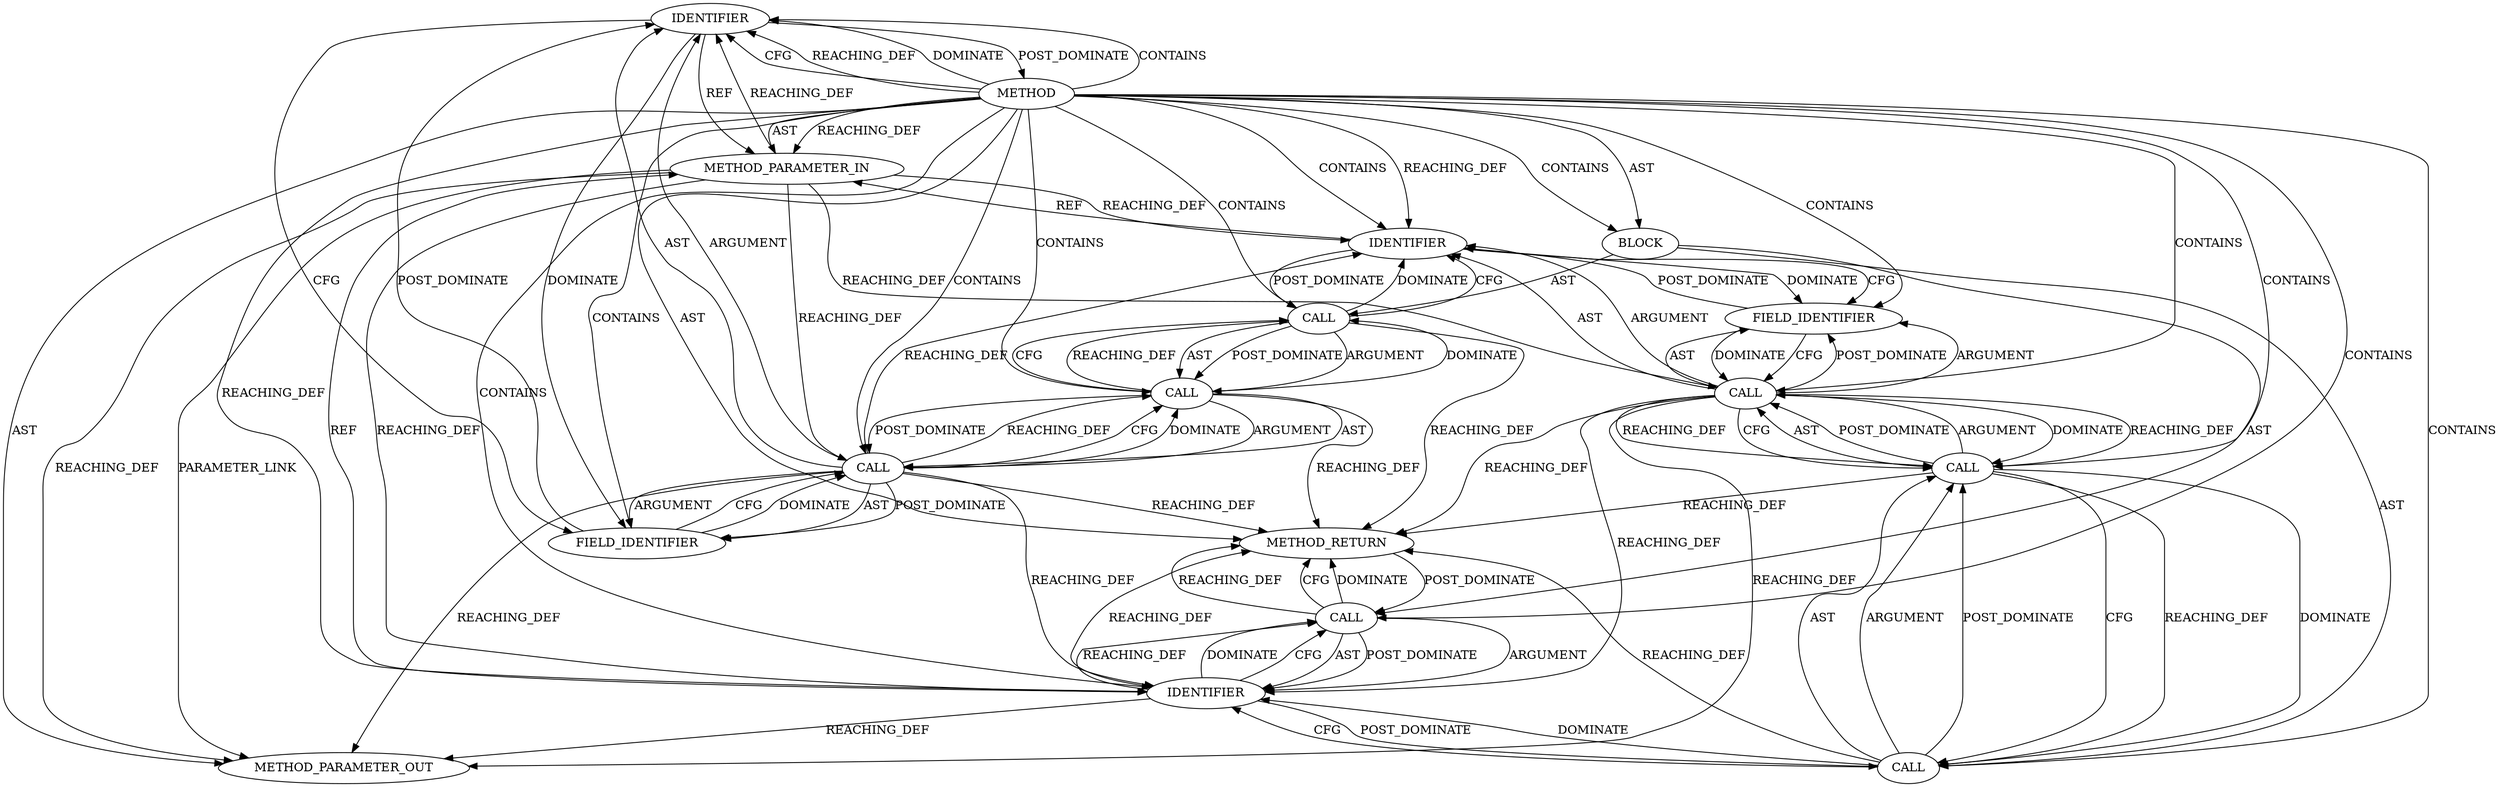 digraph {
  10080 [label=IDENTIFIER ORDER=1 ARGUMENT_INDEX=1 CODE="strp" COLUMN_NUMBER=11 LINE_NUMBER=614 TYPE_FULL_NAME="tls_strparser*" NAME="strp"]
  10086 [label=FIELD_IDENTIFIER ORDER=2 ARGUMENT_INDEX=2 CODE="work" COLUMN_NUMBER=20 LINE_NUMBER=616 CANONICAL_NAME="work"]
  10079 [label=CALL ORDER=1 ARGUMENT_INDEX=1 CODE="strp->stopped" COLUMN_NUMBER=11 METHOD_FULL_NAME="<operator>.indirectFieldAccess" LINE_NUMBER=614 TYPE_FULL_NAME="<empty>" DISPATCH_TYPE="STATIC_DISPATCH" SIGNATURE="" NAME="<operator>.indirectFieldAccess"]
  10083 [label=CALL ORDER=1 ARGUMENT_INDEX=1 CODE="&strp->work" COLUMN_NUMBER=19 METHOD_FULL_NAME="<operator>.addressOf" LINE_NUMBER=616 TYPE_FULL_NAME="<empty>" DISPATCH_TYPE="STATIC_DISPATCH" SIGNATURE="" NAME="<operator>.addressOf"]
  10075 [label=METHOD_PARAMETER_IN ORDER=1 CODE="struct tls_strparser *strp" IS_VARIADIC=false COLUMN_NUMBER=20 LINE_NUMBER=612 TYPE_FULL_NAME="tls_strparser*" EVALUATION_STRATEGY="BY_VALUE" INDEX=1 NAME="strp"]
  10089 [label=METHOD_RETURN ORDER=3 CODE="RET" COLUMN_NUMBER=1 LINE_NUMBER=612 TYPE_FULL_NAME="void" EVALUATION_STRATEGY="BY_VALUE"]
  10081 [label=FIELD_IDENTIFIER ORDER=2 ARGUMENT_INDEX=2 CODE="stopped" COLUMN_NUMBER=11 LINE_NUMBER=614 CANONICAL_NAME="stopped"]
  10082 [label=CALL ORDER=2 ARGUMENT_INDEX=-1 CODE="cancel_work_sync(&strp->work)" COLUMN_NUMBER=2 METHOD_FULL_NAME="cancel_work_sync" LINE_NUMBER=616 TYPE_FULL_NAME="<empty>" DISPATCH_TYPE="STATIC_DISPATCH" SIGNATURE="" NAME="cancel_work_sync"]
  10076 [label=BLOCK ORDER=2 ARGUMENT_INDEX=-1 CODE="{
	WARN_ON(!strp->stopped);

	cancel_work_sync(&strp->work);
	tls_strp_anchor_free(strp);
}" COLUMN_NUMBER=1 LINE_NUMBER=613 TYPE_FULL_NAME="void"]
  10078 [label=CALL ORDER=1 ARGUMENT_INDEX=1 CODE="!strp->stopped" COLUMN_NUMBER=10 METHOD_FULL_NAME="<operator>.logicalNot" LINE_NUMBER=614 TYPE_FULL_NAME="<empty>" DISPATCH_TYPE="STATIC_DISPATCH" SIGNATURE="" NAME="<operator>.logicalNot"]
  10084 [label=CALL ORDER=1 ARGUMENT_INDEX=1 CODE="strp->work" COLUMN_NUMBER=20 METHOD_FULL_NAME="<operator>.indirectFieldAccess" LINE_NUMBER=616 TYPE_FULL_NAME="<empty>" DISPATCH_TYPE="STATIC_DISPATCH" SIGNATURE="" NAME="<operator>.indirectFieldAccess"]
  10077 [label=CALL ORDER=1 ARGUMENT_INDEX=-1 CODE="WARN_ON(!strp->stopped)" COLUMN_NUMBER=2 METHOD_FULL_NAME="WARN_ON" LINE_NUMBER=614 TYPE_FULL_NAME="<empty>" DISPATCH_TYPE="STATIC_DISPATCH" SIGNATURE="" NAME="WARN_ON"]
  10088 [label=IDENTIFIER ORDER=1 ARGUMENT_INDEX=1 CODE="strp" COLUMN_NUMBER=23 LINE_NUMBER=617 TYPE_FULL_NAME="tls_strparser*" NAME="strp"]
  21545 [label=METHOD_PARAMETER_OUT ORDER=1 CODE="struct tls_strparser *strp" IS_VARIADIC=false COLUMN_NUMBER=20 LINE_NUMBER=612 TYPE_FULL_NAME="tls_strparser*" EVALUATION_STRATEGY="BY_VALUE" INDEX=1 NAME="strp"]
  10074 [label=METHOD COLUMN_NUMBER=1 LINE_NUMBER=612 COLUMN_NUMBER_END=1 IS_EXTERNAL=false SIGNATURE="void tls_strp_done (tls_strparser*)" NAME="tls_strp_done" AST_PARENT_TYPE="TYPE_DECL" AST_PARENT_FULL_NAME="tls_strp.c:<global>" ORDER=26 CODE="void tls_strp_done(struct tls_strparser *strp)
{
	WARN_ON(!strp->stopped);

	cancel_work_sync(&strp->work);
	tls_strp_anchor_free(strp);
}" FULL_NAME="tls_strp_done" LINE_NUMBER_END=618 FILENAME="tls_strp.c"]
  10085 [label=IDENTIFIER ORDER=1 ARGUMENT_INDEX=1 CODE="strp" COLUMN_NUMBER=20 LINE_NUMBER=616 TYPE_FULL_NAME="tls_strparser*" NAME="strp"]
  10087 [label=CALL ORDER=3 ARGUMENT_INDEX=-1 CODE="tls_strp_anchor_free(strp)" COLUMN_NUMBER=2 METHOD_FULL_NAME="tls_strp_anchor_free" LINE_NUMBER=617 TYPE_FULL_NAME="<empty>" DISPATCH_TYPE="STATIC_DISPATCH" SIGNATURE="" NAME="tls_strp_anchor_free"]
  10078 -> 10077 [label=DOMINATE ]
  10079 -> 21545 [label=REACHING_DEF VARIABLE="strp->stopped"]
  10085 -> 10086 [label=CFG ]
  10078 -> 10077 [label=CFG ]
  10083 -> 10084 [label=AST ]
  10083 -> 10082 [label=CFG ]
  10074 -> 21545 [label=AST ]
  10079 -> 10088 [label=REACHING_DEF VARIABLE="strp->stopped"]
  10088 -> 10087 [label=REACHING_DEF VARIABLE="strp"]
  10084 -> 10085 [label=AST ]
  10084 -> 21545 [label=REACHING_DEF VARIABLE="strp->work"]
  10074 -> 10075 [label=AST ]
  10087 -> 10088 [label=ARGUMENT ]
  10084 -> 10085 [label=ARGUMENT ]
  10083 -> 10084 [label=POST_DOMINATE ]
  10081 -> 10079 [label=CFG ]
  10080 -> 10081 [label=CFG ]
  10074 -> 10076 [label=AST ]
  10083 -> 10089 [label=REACHING_DEF VARIABLE="&strp->work"]
  10076 -> 10082 [label=AST ]
  10085 -> 10086 [label=DOMINATE ]
  10083 -> 10082 [label=REACHING_DEF VARIABLE="&strp->work"]
  10074 -> 10083 [label=CONTAINS ]
  10077 -> 10085 [label=DOMINATE ]
  10077 -> 10078 [label=AST ]
  10078 -> 10079 [label=POST_DOMINATE ]
  10082 -> 10088 [label=DOMINATE ]
  10078 -> 10077 [label=REACHING_DEF VARIABLE="!strp->stopped"]
  10079 -> 10078 [label=REACHING_DEF VARIABLE="strp->stopped"]
  10077 -> 10089 [label=REACHING_DEF VARIABLE="WARN_ON(!strp->stopped)"]
  10078 -> 10089 [label=REACHING_DEF VARIABLE="!strp->stopped"]
  10085 -> 10077 [label=POST_DOMINATE ]
  10088 -> 10089 [label=REACHING_DEF VARIABLE="strp"]
  10088 -> 10087 [label=DOMINATE ]
  10084 -> 10089 [label=REACHING_DEF VARIABLE="strp->work"]
  10079 -> 10078 [label=CFG ]
  10084 -> 10083 [label=DOMINATE ]
  10076 -> 10077 [label=AST ]
  10082 -> 10083 [label=AST ]
  10074 -> 10086 [label=CONTAINS ]
  10076 -> 10087 [label=AST ]
  10085 -> 10075 [label=REF ]
  10077 -> 10085 [label=CFG ]
  10079 -> 10085 [label=REACHING_DEF VARIABLE="strp->stopped"]
  10089 -> 10087 [label=POST_DOMINATE ]
  10074 -> 10088 [label=CONTAINS ]
  10082 -> 10083 [label=ARGUMENT ]
  10082 -> 10088 [label=CFG ]
  10080 -> 10074 [label=POST_DOMINATE ]
  10074 -> 10080 [label=CONTAINS ]
  10087 -> 10088 [label=AST ]
  10079 -> 10080 [label=AST ]
  10074 -> 10084 [label=CONTAINS ]
  10084 -> 10086 [label=POST_DOMINATE ]
  10082 -> 10083 [label=POST_DOMINATE ]
  10084 -> 10088 [label=REACHING_DEF VARIABLE="strp->work"]
  10075 -> 10079 [label=REACHING_DEF VARIABLE="strp"]
  10086 -> 10085 [label=POST_DOMINATE ]
  10084 -> 10083 [label=REACHING_DEF VARIABLE="strp->work"]
  10084 -> 10083 [label=REACHING_DEF VARIABLE="strp->work"]
  10079 -> 10081 [label=AST ]
  10081 -> 10080 [label=POST_DOMINATE ]
  10074 -> 10080 [label=CFG ]
  10074 -> 10081 [label=CONTAINS ]
  10077 -> 10078 [label=POST_DOMINATE ]
  10087 -> 10089 [label=REACHING_DEF VARIABLE="tls_strp_anchor_free(strp)"]
  10078 -> 10079 [label=ARGUMENT ]
  10075 -> 10080 [label=REACHING_DEF VARIABLE="strp"]
  10074 -> 10078 [label=CONTAINS ]
  10079 -> 10081 [label=POST_DOMINATE ]
  10075 -> 10084 [label=REACHING_DEF VARIABLE="strp"]
  10074 -> 10079 [label=CONTAINS ]
  10084 -> 10083 [label=CFG ]
  10079 -> 10081 [label=ARGUMENT ]
  10084 -> 10086 [label=ARGUMENT ]
  10087 -> 10088 [label=POST_DOMINATE ]
  10078 -> 10079 [label=AST ]
  10087 -> 10089 [label=CFG ]
  10075 -> 21545 [label=REACHING_DEF VARIABLE="strp"]
  10087 -> 10089 [label=DOMINATE ]
  10074 -> 10075 [label=REACHING_DEF VARIABLE=""]
  10082 -> 10089 [label=REACHING_DEF VARIABLE="cancel_work_sync(&strp->work)"]
  10088 -> 10087 [label=CFG ]
  10074 -> 10076 [label=CONTAINS ]
  10088 -> 10075 [label=REF ]
  10074 -> 10082 [label=CONTAINS ]
  10074 -> 10077 [label=CONTAINS ]
  10080 -> 10081 [label=DOMINATE ]
  10080 -> 10075 [label=REF ]
  10075 -> 10088 [label=REACHING_DEF VARIABLE="strp"]
  10074 -> 10085 [label=CONTAINS ]
  10074 -> 10080 [label=REACHING_DEF VARIABLE=""]
  10075 -> 21545 [label=PARAMETER_LINK ]
  10079 -> 10078 [label=DOMINATE ]
  10083 -> 10084 [label=ARGUMENT ]
  10074 -> 10085 [label=REACHING_DEF VARIABLE=""]
  10079 -> 10089 [label=REACHING_DEF VARIABLE="strp->stopped"]
  10088 -> 10082 [label=POST_DOMINATE ]
  10084 -> 10086 [label=AST ]
  10074 -> 10089 [label=AST ]
  10088 -> 21545 [label=REACHING_DEF VARIABLE="strp"]
  10074 -> 10088 [label=REACHING_DEF VARIABLE=""]
  10077 -> 10078 [label=ARGUMENT ]
  10074 -> 10087 [label=CONTAINS ]
  10083 -> 10082 [label=DOMINATE ]
  10086 -> 10084 [label=DOMINATE ]
  10079 -> 10080 [label=ARGUMENT ]
  10075 -> 10085 [label=REACHING_DEF VARIABLE="strp"]
  10074 -> 10080 [label=DOMINATE ]
  10086 -> 10084 [label=CFG ]
  10081 -> 10079 [label=DOMINATE ]
}
